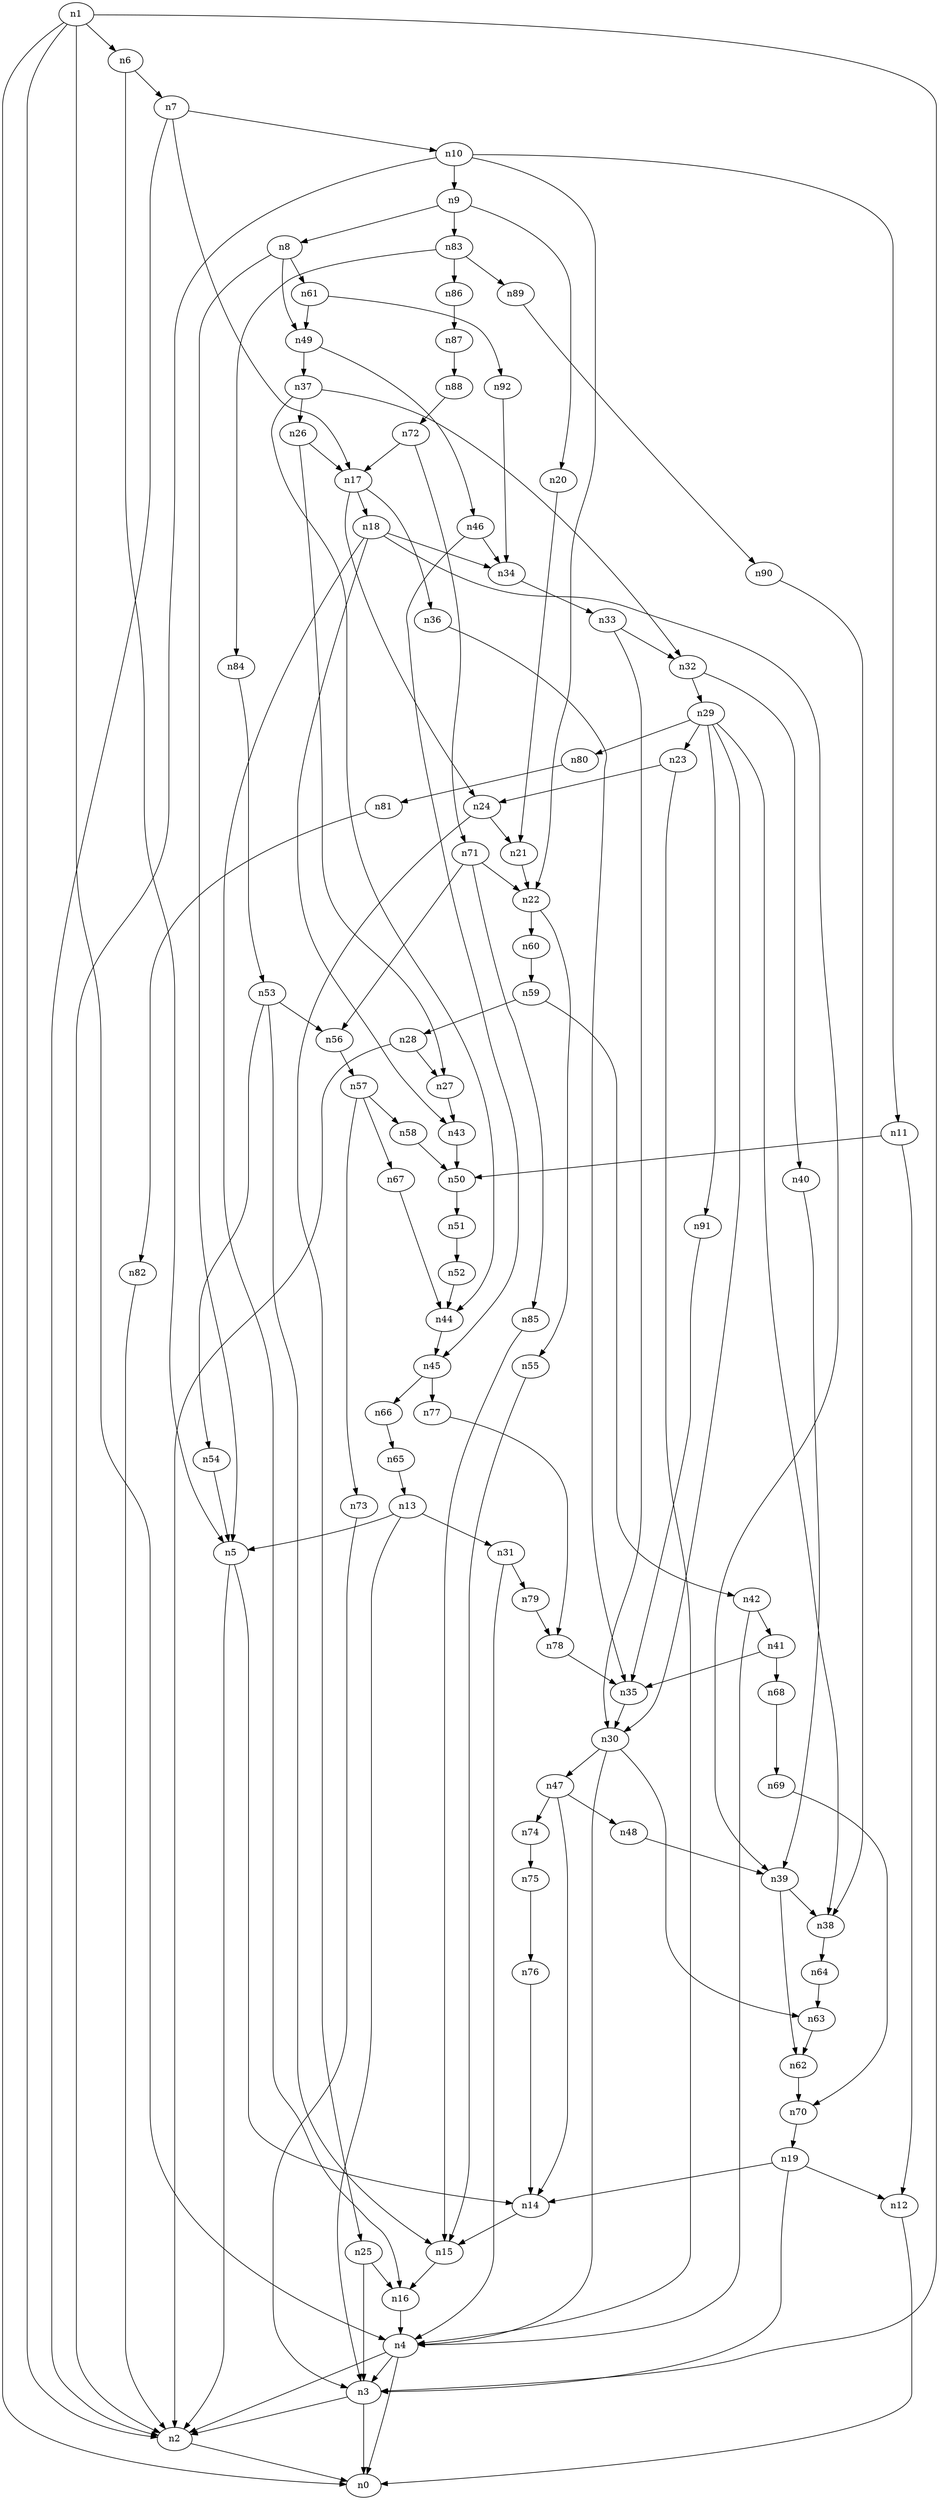 digraph G {
	n1 -> n0	 [_graphml_id=e0];
	n1 -> n2	 [_graphml_id=e1];
	n1 -> n3	 [_graphml_id=e6];
	n1 -> n4	 [_graphml_id=e9];
	n1 -> n6	 [_graphml_id=e12];
	n2 -> n0	 [_graphml_id=e5];
	n3 -> n0	 [_graphml_id=e8];
	n3 -> n2	 [_graphml_id=e2];
	n4 -> n0	 [_graphml_id=e4];
	n4 -> n2	 [_graphml_id=e7];
	n4 -> n3	 [_graphml_id=e3];
	n5 -> n2	 [_graphml_id=e10];
	n5 -> n14	 [_graphml_id=e25];
	n6 -> n5	 [_graphml_id=e11];
	n6 -> n7	 [_graphml_id=e14];
	n7 -> n2	 [_graphml_id=e13];
	n7 -> n10	 [_graphml_id=e24];
	n7 -> n17	 [_graphml_id=e29];
	n8 -> n5	 [_graphml_id=e15];
	n8 -> n49	 [_graphml_id=e143];
	n8 -> n61	 [_graphml_id=e102];
	n9 -> n8	 [_graphml_id=e16];
	n9 -> n20	 [_graphml_id=e35];
	n9 -> n83	 [_graphml_id=e138];
	n10 -> n2	 [_graphml_id=e18];
	n10 -> n9	 [_graphml_id=e17];
	n10 -> n11	 [_graphml_id=e19];
	n10 -> n22	 [_graphml_id=e38];
	n11 -> n12	 [_graphml_id=e20];
	n11 -> n50	 [_graphml_id=e103];
	n12 -> n0	 [_graphml_id=e21];
	n13 -> n3	 [_graphml_id=e22];
	n13 -> n5	 [_graphml_id=e23];
	n13 -> n31	 [_graphml_id=e52];
	n14 -> n15	 [_graphml_id=e26];
	n15 -> n16	 [_graphml_id=e27];
	n16 -> n4	 [_graphml_id=e28];
	n17 -> n18	 [_graphml_id=e30];
	n17 -> n24	 [_graphml_id=e63];
	n17 -> n36	 [_graphml_id=e60];
	n18 -> n16	 [_graphml_id=e31];
	n18 -> n34	 [_graphml_id=e57];
	n18 -> n39	 [_graphml_id=e73];
	n18 -> n43	 [_graphml_id=e72];
	n19 -> n3	 [_graphml_id=e33];
	n19 -> n12	 [_graphml_id=e32];
	n19 -> n14	 [_graphml_id=e34];
	n20 -> n21	 [_graphml_id=e36];
	n21 -> n22	 [_graphml_id=e37];
	n22 -> n55	 [_graphml_id=e92];
	n22 -> n60	 [_graphml_id=e100];
	n23 -> n4	 [_graphml_id=e39];
	n23 -> n24	 [_graphml_id=e40];
	n24 -> n21	 [_graphml_id=e41];
	n24 -> n25	 [_graphml_id=e44];
	n25 -> n3	 [_graphml_id=e43];
	n25 -> n16	 [_graphml_id=e42];
	n26 -> n17	 [_graphml_id=e45];
	n26 -> n27	 [_graphml_id=e46];
	n27 -> n43	 [_graphml_id=e71];
	n28 -> n2	 [_graphml_id=e48];
	n28 -> n27	 [_graphml_id=e47];
	n29 -> n23	 [_graphml_id=e49];
	n29 -> n30	 [_graphml_id=e50];
	n29 -> n38	 [_graphml_id=e64];
	n29 -> n80	 [_graphml_id=e134];
	n29 -> n91	 [_graphml_id=e152];
	n30 -> n4	 [_graphml_id=e51];
	n30 -> n47	 [_graphml_id=e93];
	n30 -> n63	 [_graphml_id=e123];
	n31 -> n4	 [_graphml_id=e53];
	n31 -> n79	 [_graphml_id=e131];
	n32 -> n29	 [_graphml_id=e54];
	n32 -> n40	 [_graphml_id=e67];
	n33 -> n30	 [_graphml_id=e83];
	n33 -> n32	 [_graphml_id=e55];
	n34 -> n33	 [_graphml_id=e56];
	n35 -> n30	 [_graphml_id=e58];
	n36 -> n35	 [_graphml_id=e59];
	n37 -> n26	 [_graphml_id=e61];
	n37 -> n32	 [_graphml_id=e62];
	n37 -> n44	 [_graphml_id=e74];
	n38 -> n64	 [_graphml_id=e107];
	n39 -> n38	 [_graphml_id=e65];
	n39 -> n62	 [_graphml_id=e104];
	n40 -> n39	 [_graphml_id=e66];
	n41 -> n35	 [_graphml_id=e68];
	n41 -> n68	 [_graphml_id=e114];
	n42 -> n4	 [_graphml_id=e70];
	n42 -> n41	 [_graphml_id=e69];
	n43 -> n50	 [_graphml_id=e84];
	n44 -> n45	 [_graphml_id=e75];
	n45 -> n66	 [_graphml_id=e110];
	n45 -> n77	 [_graphml_id=e128];
	n46 -> n34	 [_graphml_id=e77];
	n46 -> n45	 [_graphml_id=e76];
	n47 -> n14	 [_graphml_id=e78];
	n47 -> n48	 [_graphml_id=e79];
	n47 -> n74	 [_graphml_id=e124];
	n48 -> n39	 [_graphml_id=e80];
	n49 -> n37	 [_graphml_id=e81];
	n49 -> n46	 [_graphml_id=e82];
	n50 -> n51	 [_graphml_id=e85];
	n51 -> n52	 [_graphml_id=e86];
	n52 -> n44	 [_graphml_id=e87];
	n53 -> n15	 [_graphml_id=e88];
	n53 -> n54	 [_graphml_id=e89];
	n53 -> n56	 [_graphml_id=e94];
	n54 -> n5	 [_graphml_id=e90];
	n55 -> n15	 [_graphml_id=e91];
	n56 -> n57	 [_graphml_id=e95];
	n57 -> n58	 [_graphml_id=e96];
	n57 -> n67	 [_graphml_id=e112];
	n57 -> n73	 [_graphml_id=e121];
	n58 -> n50	 [_graphml_id=e97];
	n59 -> n28	 [_graphml_id=e98];
	n59 -> n42	 [_graphml_id=e113];
	n60 -> n59	 [_graphml_id=e99];
	n61 -> n49	 [_graphml_id=e101];
	n61 -> n92	 [_graphml_id=e154];
	n62 -> n70	 [_graphml_id=e117];
	n63 -> n62	 [_graphml_id=e105];
	n64 -> n63	 [_graphml_id=e106];
	n65 -> n13	 [_graphml_id=e108];
	n66 -> n65	 [_graphml_id=e109];
	n67 -> n44	 [_graphml_id=e111];
	n68 -> n69	 [_graphml_id=e115];
	n69 -> n70	 [_graphml_id=e116];
	n70 -> n19	 [_graphml_id=e153];
	n71 -> n22	 [_graphml_id=e133];
	n71 -> n56	 [_graphml_id=e118];
	n71 -> n85	 [_graphml_id=e141];
	n72 -> n17	 [_graphml_id=e120];
	n72 -> n71	 [_graphml_id=e119];
	n73 -> n3	 [_graphml_id=e122];
	n74 -> n75	 [_graphml_id=e125];
	n75 -> n76	 [_graphml_id=e126];
	n76 -> n14	 [_graphml_id=e127];
	n77 -> n78	 [_graphml_id=e129];
	n78 -> n35	 [_graphml_id=e130];
	n79 -> n78	 [_graphml_id=e132];
	n80 -> n81	 [_graphml_id=e135];
	n81 -> n82	 [_graphml_id=e136];
	n82 -> n2	 [_graphml_id=e137];
	n83 -> n84	 [_graphml_id=e139];
	n83 -> n86	 [_graphml_id=e144];
	n83 -> n89	 [_graphml_id=e148];
	n84 -> n53	 [_graphml_id=e140];
	n85 -> n15	 [_graphml_id=e142];
	n86 -> n87	 [_graphml_id=e145];
	n87 -> n88	 [_graphml_id=e146];
	n88 -> n72	 [_graphml_id=e147];
	n89 -> n90	 [_graphml_id=e149];
	n90 -> n38	 [_graphml_id=e150];
	n91 -> n35	 [_graphml_id=e151];
	n92 -> n34	 [_graphml_id=e155];
}
